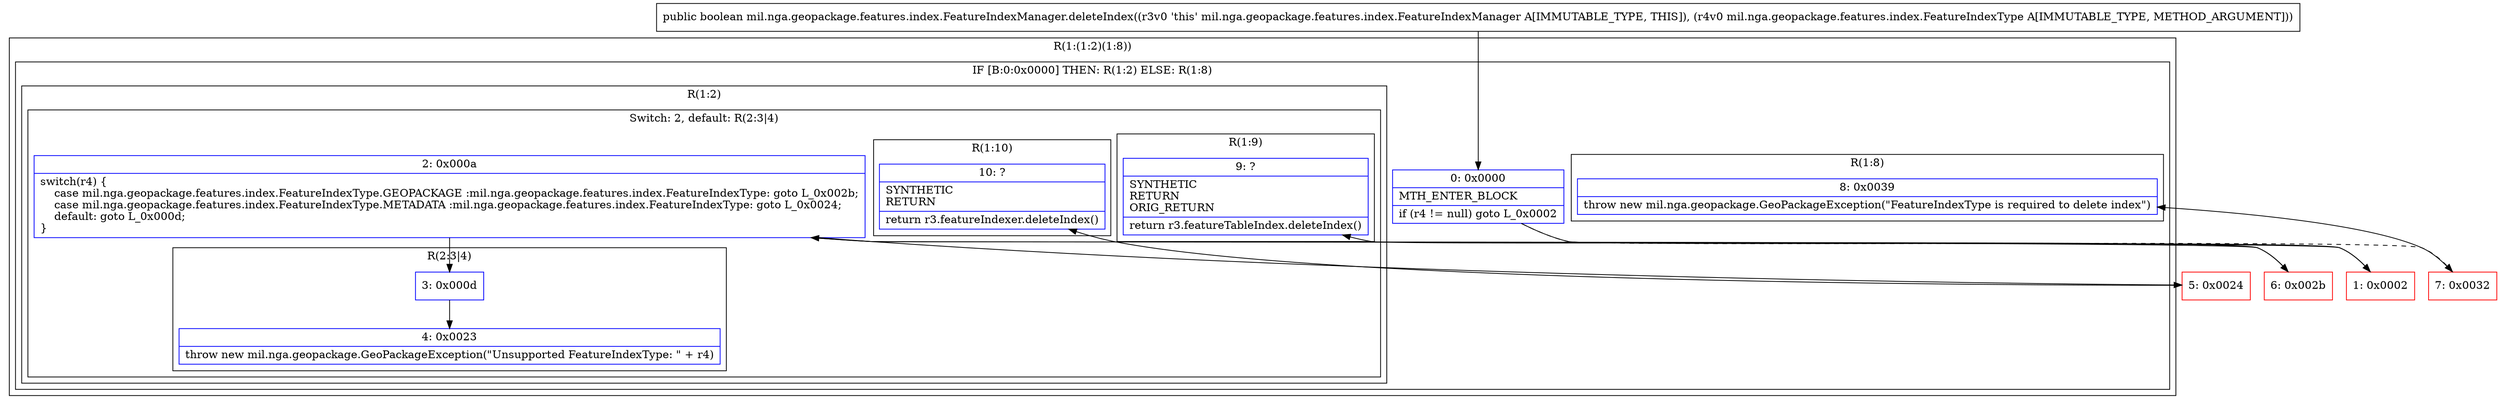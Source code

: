 digraph "CFG formil.nga.geopackage.features.index.FeatureIndexManager.deleteIndex(Lmil\/nga\/geopackage\/features\/index\/FeatureIndexType;)Z" {
subgraph cluster_Region_1462917861 {
label = "R(1:(1:2)(1:8))";
node [shape=record,color=blue];
subgraph cluster_IfRegion_1031647472 {
label = "IF [B:0:0x0000] THEN: R(1:2) ELSE: R(1:8)";
node [shape=record,color=blue];
Node_0 [shape=record,label="{0\:\ 0x0000|MTH_ENTER_BLOCK\l|if (r4 != null) goto L_0x0002\l}"];
subgraph cluster_Region_1503552638 {
label = "R(1:2)";
node [shape=record,color=blue];
subgraph cluster_SwitchRegion_1976334877 {
label = "Switch: 2, default: R(2:3|4)";
node [shape=record,color=blue];
Node_2 [shape=record,label="{2\:\ 0x000a|switch(r4) \{\l    case mil.nga.geopackage.features.index.FeatureIndexType.GEOPACKAGE :mil.nga.geopackage.features.index.FeatureIndexType: goto L_0x002b;\l    case mil.nga.geopackage.features.index.FeatureIndexType.METADATA :mil.nga.geopackage.features.index.FeatureIndexType: goto L_0x0024;\l    default: goto L_0x000d;\l\}\l}"];
subgraph cluster_Region_812442419 {
label = "R(1:9)";
node [shape=record,color=blue];
Node_9 [shape=record,label="{9\:\ ?|SYNTHETIC\lRETURN\lORIG_RETURN\l|return r3.featureTableIndex.deleteIndex()\l}"];
}
subgraph cluster_Region_1623601150 {
label = "R(1:10)";
node [shape=record,color=blue];
Node_10 [shape=record,label="{10\:\ ?|SYNTHETIC\lRETURN\l|return r3.featureIndexer.deleteIndex()\l}"];
}
subgraph cluster_Region_1246824972 {
label = "R(2:3|4)";
node [shape=record,color=blue];
Node_3 [shape=record,label="{3\:\ 0x000d}"];
Node_4 [shape=record,label="{4\:\ 0x0023|throw new mil.nga.geopackage.GeoPackageException(\"Unsupported FeatureIndexType: \" + r4)\l}"];
}
}
}
subgraph cluster_Region_1549503945 {
label = "R(1:8)";
node [shape=record,color=blue];
Node_8 [shape=record,label="{8\:\ 0x0039|throw new mil.nga.geopackage.GeoPackageException(\"FeatureIndexType is required to delete index\")\l}"];
}
}
}
Node_1 [shape=record,color=red,label="{1\:\ 0x0002}"];
Node_5 [shape=record,color=red,label="{5\:\ 0x0024}"];
Node_6 [shape=record,color=red,label="{6\:\ 0x002b}"];
Node_7 [shape=record,color=red,label="{7\:\ 0x0032}"];
MethodNode[shape=record,label="{public boolean mil.nga.geopackage.features.index.FeatureIndexManager.deleteIndex((r3v0 'this' mil.nga.geopackage.features.index.FeatureIndexManager A[IMMUTABLE_TYPE, THIS]), (r4v0 mil.nga.geopackage.features.index.FeatureIndexType A[IMMUTABLE_TYPE, METHOD_ARGUMENT])) }"];
MethodNode -> Node_0;
Node_0 -> Node_1;
Node_0 -> Node_7[style=dashed];
Node_2 -> Node_3;
Node_2 -> Node_5;
Node_2 -> Node_6;
Node_3 -> Node_4;
Node_1 -> Node_2;
Node_5 -> Node_10;
Node_6 -> Node_9;
Node_7 -> Node_8;
}

